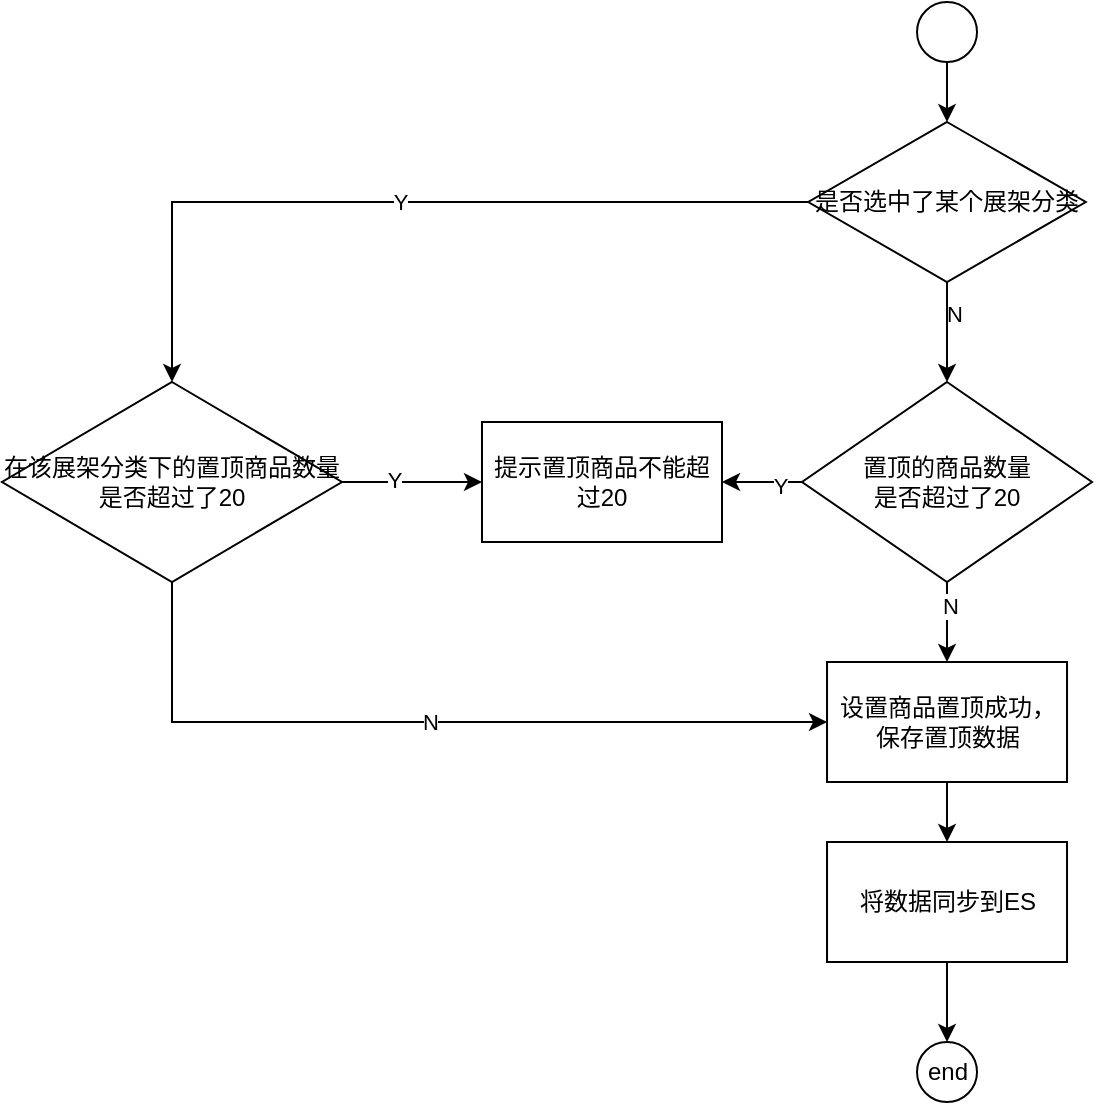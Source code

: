 <mxfile version="16.6.4" type="github"><diagram id="BY8G_vKsi0RjC_ajIH3h" name="Page-1"><mxGraphModel dx="946" dy="531" grid="1" gridSize="10" guides="1" tooltips="1" connect="1" arrows="1" fold="1" page="1" pageScale="1" pageWidth="827" pageHeight="1169" math="0" shadow="0"><root><mxCell id="0"/><mxCell id="1" parent="0"/><mxCell id="Syu31QZf9VEMjCzHAai8-3" value="" style="edgeStyle=orthogonalEdgeStyle;rounded=0;orthogonalLoop=1;jettySize=auto;html=1;" parent="1" source="Syu31QZf9VEMjCzHAai8-1" target="Syu31QZf9VEMjCzHAai8-2" edge="1"><mxGeometry relative="1" as="geometry"/></mxCell><mxCell id="Syu31QZf9VEMjCzHAai8-1" value="" style="ellipse;whiteSpace=wrap;html=1;aspect=fixed;" parent="1" vertex="1"><mxGeometry x="507.51" y="50" width="30" height="30" as="geometry"/></mxCell><mxCell id="Syu31QZf9VEMjCzHAai8-5" value="" style="edgeStyle=orthogonalEdgeStyle;rounded=0;orthogonalLoop=1;jettySize=auto;html=1;" parent="1" source="Syu31QZf9VEMjCzHAai8-2" target="Syu31QZf9VEMjCzHAai8-4" edge="1"><mxGeometry relative="1" as="geometry"/></mxCell><mxCell id="Syu31QZf9VEMjCzHAai8-8" value="N" style="edgeLabel;html=1;align=center;verticalAlign=middle;resizable=0;points=[];" parent="Syu31QZf9VEMjCzHAai8-5" vertex="1" connectable="0"><mxGeometry x="-0.36" y="3" relative="1" as="geometry"><mxPoint as="offset"/></mxGeometry></mxCell><mxCell id="Syu31QZf9VEMjCzHAai8-7" value="Y" style="edgeStyle=orthogonalEdgeStyle;rounded=0;orthogonalLoop=1;jettySize=auto;html=1;" parent="1" source="Syu31QZf9VEMjCzHAai8-2" target="Syu31QZf9VEMjCzHAai8-6" edge="1"><mxGeometry relative="1" as="geometry"/></mxCell><mxCell id="Syu31QZf9VEMjCzHAai8-2" value="是否选中了某个展架分类" style="rhombus;whiteSpace=wrap;html=1;" parent="1" vertex="1"><mxGeometry x="453.13" y="110" width="138.75" height="80" as="geometry"/></mxCell><mxCell id="Syu31QZf9VEMjCzHAai8-10" value="" style="edgeStyle=orthogonalEdgeStyle;rounded=0;orthogonalLoop=1;jettySize=auto;html=1;" parent="1" source="Syu31QZf9VEMjCzHAai8-4" target="Syu31QZf9VEMjCzHAai8-9" edge="1"><mxGeometry relative="1" as="geometry"/></mxCell><mxCell id="Syu31QZf9VEMjCzHAai8-26" value="N" style="edgeLabel;html=1;align=center;verticalAlign=middle;resizable=0;points=[];" parent="Syu31QZf9VEMjCzHAai8-10" vertex="1" connectable="0"><mxGeometry x="-0.4" y="1" relative="1" as="geometry"><mxPoint as="offset"/></mxGeometry></mxCell><mxCell id="Syu31QZf9VEMjCzHAai8-12" value="" style="edgeStyle=orthogonalEdgeStyle;rounded=0;orthogonalLoop=1;jettySize=auto;html=1;" parent="1" source="Syu31QZf9VEMjCzHAai8-4" target="Syu31QZf9VEMjCzHAai8-11" edge="1"><mxGeometry relative="1" as="geometry"/></mxCell><mxCell id="Syu31QZf9VEMjCzHAai8-17" value="Y" style="edgeLabel;html=1;align=center;verticalAlign=middle;resizable=0;points=[];" parent="Syu31QZf9VEMjCzHAai8-12" vertex="1" connectable="0"><mxGeometry x="-0.417" y="2" relative="1" as="geometry"><mxPoint as="offset"/></mxGeometry></mxCell><mxCell id="Syu31QZf9VEMjCzHAai8-4" value="置顶的商品数量&lt;br&gt;是否超过了20" style="rhombus;whiteSpace=wrap;html=1;" parent="1" vertex="1"><mxGeometry x="450" y="240" width="145.01" height="100" as="geometry"/></mxCell><mxCell id="Syu31QZf9VEMjCzHAai8-15" value="" style="edgeStyle=orthogonalEdgeStyle;rounded=0;orthogonalLoop=1;jettySize=auto;html=1;" parent="1" source="Syu31QZf9VEMjCzHAai8-6" target="Syu31QZf9VEMjCzHAai8-11" edge="1"><mxGeometry relative="1" as="geometry"><mxPoint x="285" y="290" as="targetPoint"/></mxGeometry></mxCell><mxCell id="Syu31QZf9VEMjCzHAai8-23" value="Y" style="edgeLabel;html=1;align=center;verticalAlign=middle;resizable=0;points=[];" parent="Syu31QZf9VEMjCzHAai8-15" vertex="1" connectable="0"><mxGeometry x="-0.262" y="1" relative="1" as="geometry"><mxPoint as="offset"/></mxGeometry></mxCell><mxCell id="Syu31QZf9VEMjCzHAai8-19" value="N" style="edgeStyle=orthogonalEdgeStyle;rounded=0;orthogonalLoop=1;jettySize=auto;html=1;exitX=0.5;exitY=1;exitDx=0;exitDy=0;entryX=0;entryY=0.5;entryDx=0;entryDy=0;" parent="1" source="Syu31QZf9VEMjCzHAai8-6" target="Syu31QZf9VEMjCzHAai8-9" edge="1"><mxGeometry relative="1" as="geometry"/></mxCell><mxCell id="Syu31QZf9VEMjCzHAai8-6" value="在该展架分类下的置顶商品数量是否超过了20" style="rhombus;whiteSpace=wrap;html=1;" parent="1" vertex="1"><mxGeometry x="50" y="240" width="170" height="100" as="geometry"/></mxCell><mxCell id="Syu31QZf9VEMjCzHAai8-21" style="edgeStyle=orthogonalEdgeStyle;rounded=0;orthogonalLoop=1;jettySize=auto;html=1;exitX=0.5;exitY=1;exitDx=0;exitDy=0;entryX=0.5;entryY=0;entryDx=0;entryDy=0;" parent="1" source="Syu31QZf9VEMjCzHAai8-9" target="Syu31QZf9VEMjCzHAai8-22" edge="1"><mxGeometry relative="1" as="geometry"><mxPoint x="523" y="600" as="targetPoint"/><Array as="points"/></mxGeometry></mxCell><mxCell id="Syu31QZf9VEMjCzHAai8-9" value="设置商品置顶成功，保存置顶数据" style="whiteSpace=wrap;html=1;" parent="1" vertex="1"><mxGeometry x="462.515" y="380" width="120" height="60" as="geometry"/></mxCell><mxCell id="Syu31QZf9VEMjCzHAai8-11" value="提示置顶商品不能超过20" style="whiteSpace=wrap;html=1;" parent="1" vertex="1"><mxGeometry x="289.995" y="260" width="120" height="60" as="geometry"/></mxCell><mxCell id="Syu31QZf9VEMjCzHAai8-25" style="edgeStyle=orthogonalEdgeStyle;rounded=0;orthogonalLoop=1;jettySize=auto;html=1;exitX=0.5;exitY=1;exitDx=0;exitDy=0;" parent="1" source="Syu31QZf9VEMjCzHAai8-22" target="Syu31QZf9VEMjCzHAai8-24" edge="1"><mxGeometry relative="1" as="geometry"/></mxCell><mxCell id="Syu31QZf9VEMjCzHAai8-22" value="将数据同步到ES" style="rounded=0;whiteSpace=wrap;html=1;" parent="1" vertex="1"><mxGeometry x="462.51" y="470" width="120" height="60" as="geometry"/></mxCell><mxCell id="Syu31QZf9VEMjCzHAai8-24" value="end" style="ellipse;whiteSpace=wrap;html=1;aspect=fixed;" parent="1" vertex="1"><mxGeometry x="507.51" y="570" width="30" height="30" as="geometry"/></mxCell></root></mxGraphModel></diagram></mxfile>